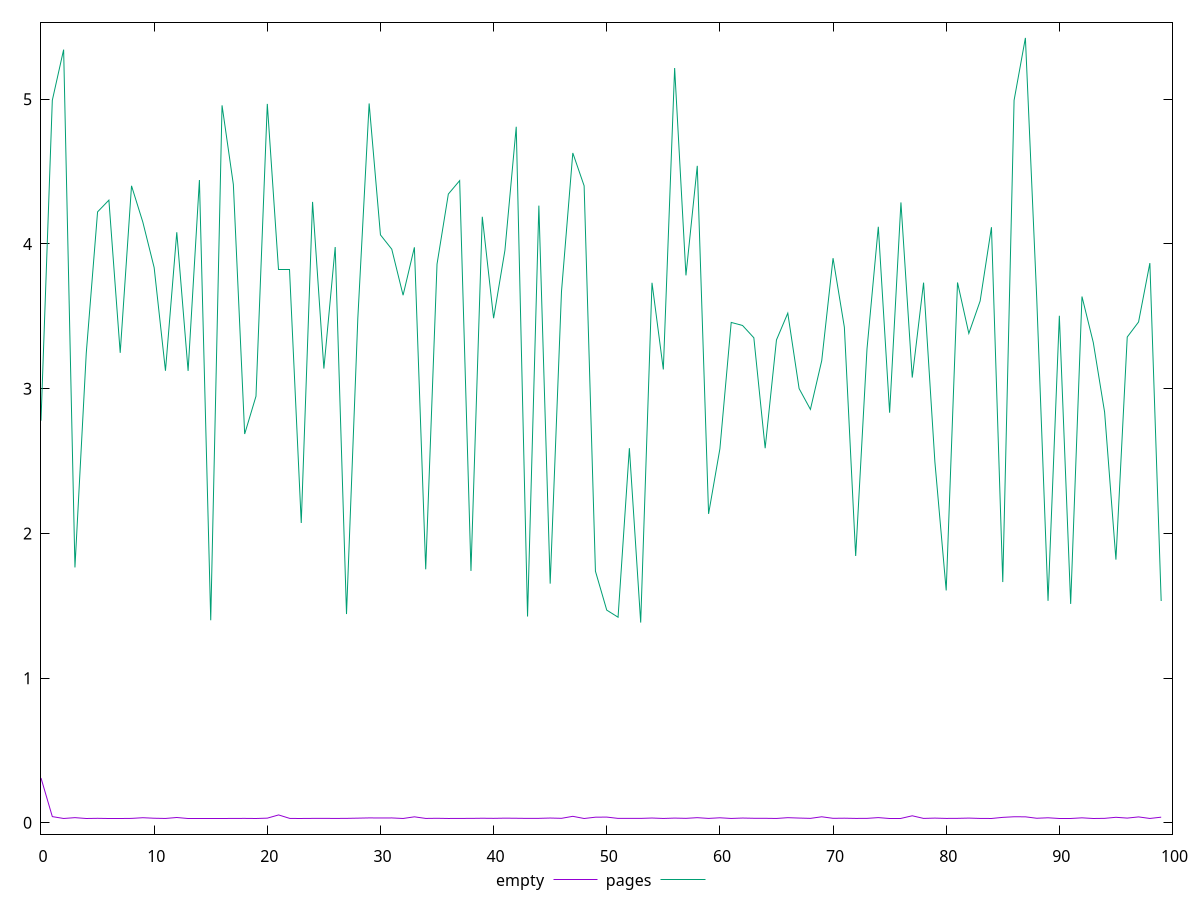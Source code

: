 reset
set terminal svg size 640, 500 enhanced background rgb 'white'
set output "report_00007_2020-12-11T15:55:29.892Z/network-rtt/comparison/line/0_vs_1.svg"

$empty <<EOF
0 0.3100000000000023
1 0.043199999999999995
2 0.0303
3 0.036
4 0.03015
5 0.031349999999999996
6 0.030749999999999996
7 0.030749999999999996
8 0.030899999999999997
9 0.03555
10 0.03195
11 0.03045
12 0.03705
13 0.03
14 0.0303
15 0.0303
16 0.0303
17 0.030599999999999995
18 0.030899999999999997
19 0.03015
20 0.032549999999999996
21 0.05475
22 0.03045
23 0.0303
24 0.030899999999999997
25 0.031049999999999998
26 0.030599999999999995
27 0.031049999999999998
28 0.032549999999999996
29 0.0342
30 0.03375
31 0.03405
32 0.0303
33 0.0417
34 0.030599999999999995
35 0.03165
36 0.0303
37 0.030749999999999996
38 0.030899999999999997
39 0.03195
40 0.0312
41 0.032549999999999996
42 0.031799999999999995
43 0.030899999999999997
44 0.0312
45 0.033299999999999996
46 0.031349999999999996
47 0.045149999999999996
48 0.03015
49 0.03915
50 0.0399
51 0.030899999999999997
52 0.0312
53 0.030899999999999997
54 0.03345
55 0.03045
56 0.033
57 0.0312
58 0.03585
59 0.030749999999999996
60 0.0351
61 0.03045
62 0.033299999999999996
63 0.03165
64 0.0315
65 0.03045
66 0.03585
67 0.03315
68 0.031049999999999998
69 0.042
70 0.031349999999999996
71 0.03225
72 0.030749999999999996
73 0.031049999999999998
74 0.0363
75 0.0312
76 0.0312
77 0.0489
78 0.030749999999999996
79 0.03285
80 0.030749999999999996
81 0.0312
82 0.033
83 0.030599999999999995
84 0.0303
85 0.03795
86 0.04215
87 0.0417
88 0.031799999999999995
89 0.0351
90 0.03225
91 0.03225
92 0.0348
93 0.03015
94 0.0312
95 0.0384
96 0.033
97 0.041100000000000005
98 0.03045
99 0.0393
EOF

$pages <<EOF
0 2.779
1 4.993
2 5.343
3 1.7650000000000001
4 3.2460000000000004
5 4.2219999999999995
6 4.303
7 3.248
8 4.402
9 4.151
10 3.8370000000000006
11 3.1239999999999997
12 4.0809999999999995
13 3.1229999999999993
14 4.442
15 1.4
16 4.957999999999999
17 4.411
18 2.6870000000000003
19 2.9479999999999995
20 4.967999999999999
21 3.821
22 3.8210000000000006
23 2.0719999999999996
24 4.291
25 3.139
26 3.978999999999999
27 1.443
28 3.4860000000000007
29 4.971
30 4.063
31 3.9640000000000004
32 3.646
33 3.9769999999999994
34 1.752
35 3.8610000000000007
36 4.345000000000001
37 4.438
38 1.7409999999999999
39 4.188000000000001
40 3.487
41 3.9560000000000004
42 4.809999999999999
43 1.426
44 4.265000000000001
45 1.6529999999999998
46 3.6710000000000003
47 4.6290000000000004
48 4.401999999999999
49 1.7389999999999999
50 1.47
51 1.4209999999999998
52 2.589
53 1.384
54 3.7319999999999993
55 3.1329999999999996
56 5.216000000000001
57 3.7829999999999995
58 4.54
59 2.135
60 2.585
61 3.4579999999999993
62 3.4370000000000003
63 3.3520000000000003
64 2.5889999999999995
65 3.3369999999999997
66 3.5219999999999994
67 3.0010000000000003
68 2.857
69 3.193999999999999
70 3.902
71 3.424999999999999
72 1.8440000000000003
73 3.274000000000001
74 4.119
75 2.8340000000000005
76 4.287
77 3.077
78 3.7330000000000005
79 2.495
80 1.6059999999999999
81 3.734
82 3.3819999999999997
83 3.6060000000000008
84 4.116
85 1.6640000000000001
86 4.992999999999999
87 5.4239999999999995
88 3.628
89 1.534
90 3.5040000000000004
91 1.513
92 3.637
93 3.3190000000000004
94 2.838
95 1.819
96 3.357
97 3.461
98 3.8680000000000003
99 1.533
EOF

set key outside below
set yrange [-0.07787999999999999:5.531879999999999]

plot \
  $empty title "empty" with line, \
  $pages title "pages" with line, \


reset